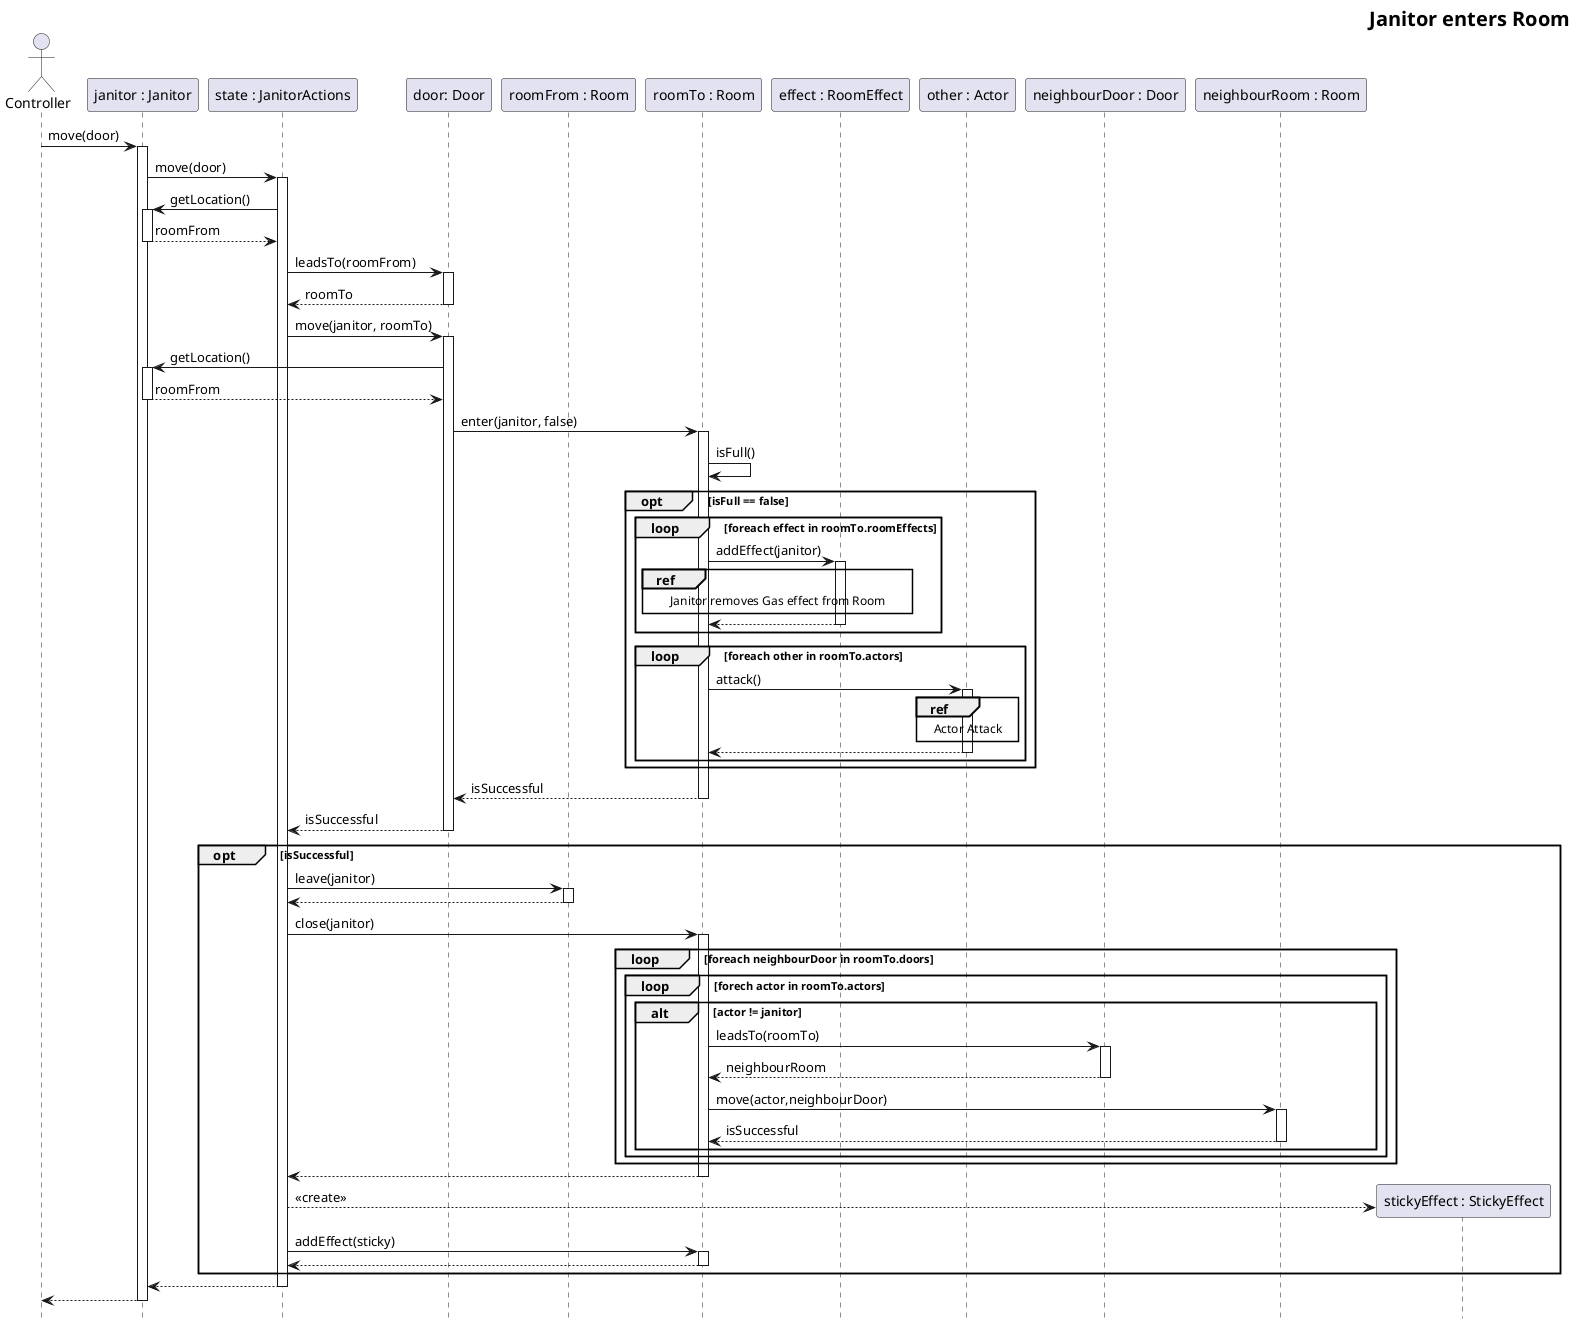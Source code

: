 @startuml JanitorEnters
skinparam headerFontSize 20
skinparam HeaderFontColor #000000
skinparam HeaderFontStyle bold
header Janitor enters Room

hide footbox

actor C as "Controller"
participant J as "janitor : Janitor"
participant S as "state : JanitorActions"
participant D as "door: Door"
participant R1 as "roomFrom : Room"
participant R2 as "roomTo : Room"
participant E as "effect : RoomEffect"
participant O as "other : Actor"
participant ND as "neighbourDoor : Door"
participant NR as "neighbourRoom : Room"

C -> J ++: move(door)
J -> S ++: move(door)
S -> J ++: getLocation()
return roomFrom
S -> D ++: leadsTo(roomFrom)
return roomTo
S -> D ++: move(janitor, roomTo)
D -> J ++: getLocation()
return roomFrom
D -> R2 ++: enter(janitor, false)
R2 -> R2 : isFull()

opt isFull == false
    loop foreach effect in roomTo.roomEffects
        R2 -> E ++: addEffect(janitor)
            ref over R2,E
                Janitor removes Gas effect from Room
            end ref
        return

    end

    loop foreach other in roomTo.actors
        R2 -> O ++ : attack()

        ref over O
            Actor Attack
        end ref
        return
    end
end


return isSuccessful
return isSuccessful

opt isSuccessful
    S -> R1 ++: leave(janitor)
    return
    S -> R2 ++: close(janitor)

        loop foreach neighbourDoor in roomTo.doors
            loop forech actor in roomTo.actors
                alt actor != janitor
                    R2 -> ND ++: leadsTo(roomTo)
                    return neighbourRoom
                    R2 -> NR ++: move(actor,neighbourDoor)
                    return isSuccessful
                end
            end
        end
    return
    create sticky as "stickyEffect : StickyEffect"
    S --> sticky : <<create>>
    S -> R2 ++: addEffect(sticky)
    return
end

return
return
@enduml

